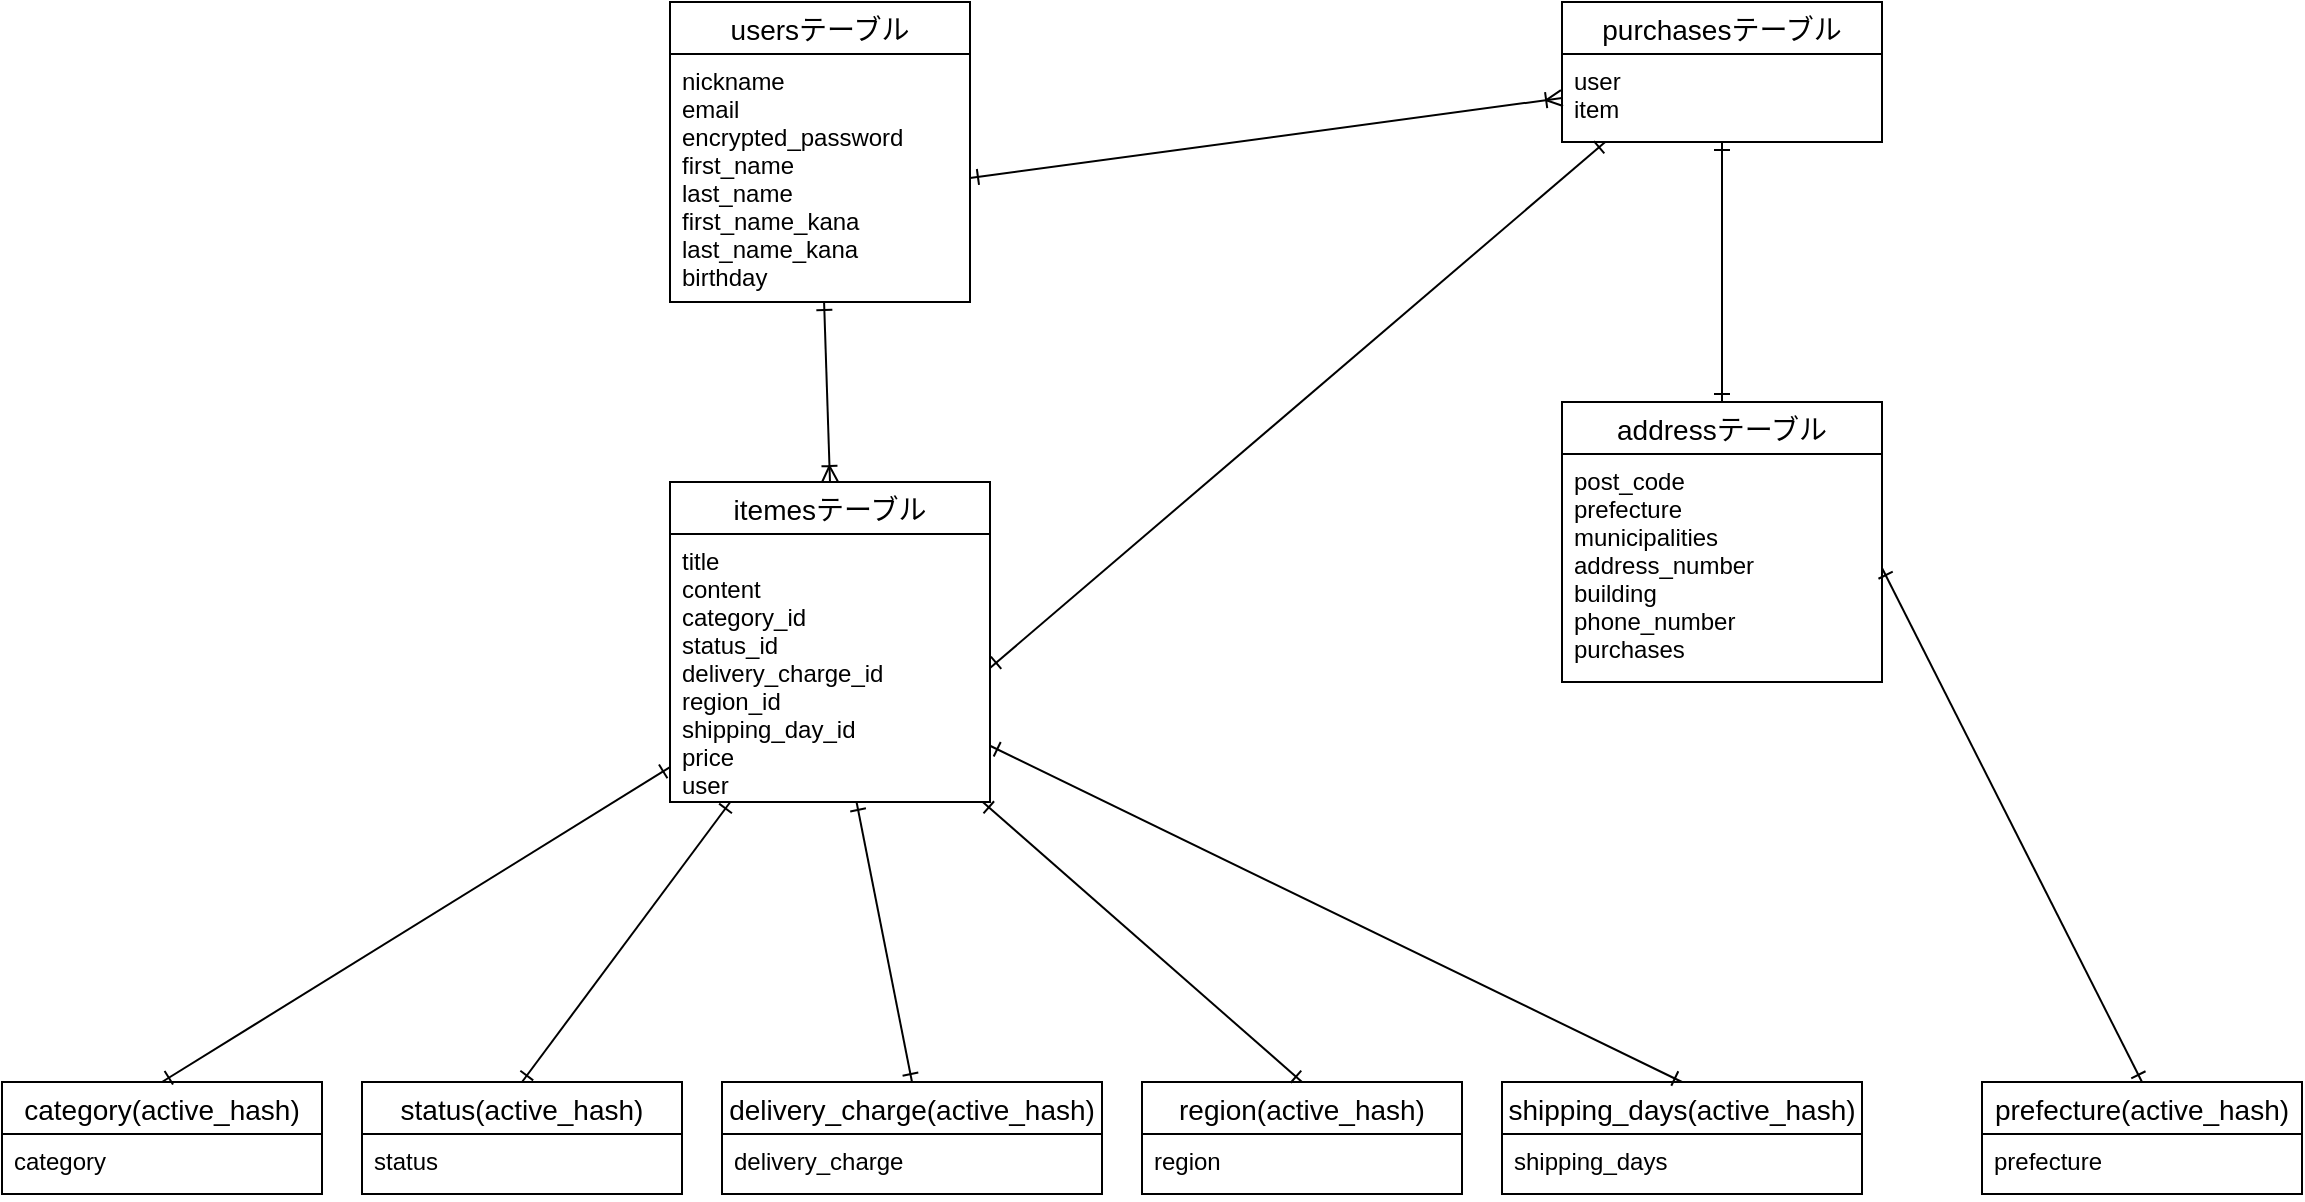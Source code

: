 <mxfile>
    <diagram id="hCgZHn5Z1w_JplDczkRR" name="ページ1">
        <mxGraphModel dx="800" dy="865" grid="1" gridSize="10" guides="1" tooltips="1" connect="1" arrows="1" fold="1" page="1" pageScale="1" pageWidth="827" pageHeight="1169" math="0" shadow="0">
            <root>
                <mxCell id="0"/>
                <mxCell id="1" parent="0"/>
                <mxCell id="49" value="usersテーブル" style="swimlane;fontStyle=0;childLayout=stackLayout;horizontal=1;startSize=26;horizontalStack=0;resizeParent=1;resizeParentMax=0;resizeLast=0;collapsible=1;marginBottom=0;align=center;fontSize=14;" vertex="1" parent="1">
                    <mxGeometry x="334" width="150" height="150" as="geometry"/>
                </mxCell>
                <mxCell id="52" value="nickname&#10;email&#10;encrypted_password&#10;first_name&#10;last_name&#10;first_name_kana&#10;last_name_kana&#10;birthday" style="text;strokeColor=none;fillColor=none;spacingLeft=4;spacingRight=4;overflow=hidden;rotatable=0;points=[[0,0.5],[1,0.5]];portConstraint=eastwest;fontSize=12;" vertex="1" parent="49">
                    <mxGeometry y="26" width="150" height="124" as="geometry"/>
                </mxCell>
                <mxCell id="53" value="itemesテーブル" style="swimlane;fontStyle=0;childLayout=stackLayout;horizontal=1;startSize=26;horizontalStack=0;resizeParent=1;resizeParentMax=0;resizeLast=0;collapsible=1;marginBottom=0;align=center;fontSize=14;" vertex="1" parent="1">
                    <mxGeometry x="334" y="240" width="160" height="160" as="geometry"/>
                </mxCell>
                <mxCell id="54" value="title&#10;content&#10;category_id&#10;status_id&#10;delivery_charge_id&#10;region_id&#10;shipping_day_id&#10;price&#10;user" style="text;strokeColor=none;fillColor=none;spacingLeft=4;spacingRight=4;overflow=hidden;rotatable=0;points=[[0,0.5],[1,0.5]];portConstraint=eastwest;fontSize=12;" vertex="1" parent="53">
                    <mxGeometry y="26" width="160" height="134" as="geometry"/>
                </mxCell>
                <mxCell id="57" value="purchasesテーブル" style="swimlane;fontStyle=0;childLayout=stackLayout;horizontal=1;startSize=26;horizontalStack=0;resizeParent=1;resizeParentMax=0;resizeLast=0;collapsible=1;marginBottom=0;align=center;fontSize=14;" vertex="1" parent="1">
                    <mxGeometry x="780" width="160" height="70" as="geometry"/>
                </mxCell>
                <mxCell id="58" value="user&#10;item" style="text;strokeColor=none;fillColor=none;spacingLeft=4;spacingRight=4;overflow=hidden;rotatable=0;points=[[0,0.5],[1,0.5]];portConstraint=eastwest;fontSize=12;" vertex="1" parent="57">
                    <mxGeometry y="26" width="160" height="44" as="geometry"/>
                </mxCell>
                <mxCell id="61" value="addressテーブル" style="swimlane;fontStyle=0;childLayout=stackLayout;horizontal=1;startSize=26;horizontalStack=0;resizeParent=1;resizeParentMax=0;resizeLast=0;collapsible=1;marginBottom=0;align=center;fontSize=14;" vertex="1" parent="1">
                    <mxGeometry x="780" y="200" width="160" height="140" as="geometry"/>
                </mxCell>
                <mxCell id="62" value="post_code&#10;prefecture&#10;municipalities&#10;address_number&#10;building&#10;phone_number&#10;purchases&#10;" style="text;strokeColor=none;fillColor=none;spacingLeft=4;spacingRight=4;overflow=hidden;rotatable=0;points=[[0,0.5],[1,0.5]];portConstraint=eastwest;fontSize=12;" vertex="1" parent="61">
                    <mxGeometry y="26" width="160" height="114" as="geometry"/>
                </mxCell>
                <mxCell id="107" style="edgeStyle=none;html=1;exitX=0.5;exitY=1;exitDx=0;exitDy=0;startArrow=ERone;startFill=0;endArrow=ERoneToMany;endFill=0;" edge="1" parent="61" source="61" target="62">
                    <mxGeometry relative="1" as="geometry"/>
                </mxCell>
                <mxCell id="65" value="category(active_hash)" style="swimlane;fontStyle=0;childLayout=stackLayout;horizontal=1;startSize=26;horizontalStack=0;resizeParent=1;resizeParentMax=0;resizeLast=0;collapsible=1;marginBottom=0;align=center;fontSize=14;" vertex="1" parent="1">
                    <mxGeometry y="540" width="160" height="56" as="geometry"/>
                </mxCell>
                <mxCell id="66" value="category" style="text;strokeColor=none;fillColor=none;spacingLeft=4;spacingRight=4;overflow=hidden;rotatable=0;points=[[0,0.5],[1,0.5]];portConstraint=eastwest;fontSize=12;" vertex="1" parent="65">
                    <mxGeometry y="26" width="160" height="30" as="geometry"/>
                </mxCell>
                <mxCell id="69" value="status(active_hash)" style="swimlane;fontStyle=0;childLayout=stackLayout;horizontal=1;startSize=26;horizontalStack=0;resizeParent=1;resizeParentMax=0;resizeLast=0;collapsible=1;marginBottom=0;align=center;fontSize=14;" vertex="1" parent="1">
                    <mxGeometry x="180" y="540" width="160" height="56" as="geometry"/>
                </mxCell>
                <mxCell id="70" value="status" style="text;strokeColor=none;fillColor=none;spacingLeft=4;spacingRight=4;overflow=hidden;rotatable=0;points=[[0,0.5],[1,0.5]];portConstraint=eastwest;fontSize=12;" vertex="1" parent="69">
                    <mxGeometry y="26" width="160" height="30" as="geometry"/>
                </mxCell>
                <mxCell id="73" value="delivery_charge(active_hash)" style="swimlane;fontStyle=0;childLayout=stackLayout;horizontal=1;startSize=26;horizontalStack=0;resizeParent=1;resizeParentMax=0;resizeLast=0;collapsible=1;marginBottom=0;align=center;fontSize=14;" vertex="1" parent="1">
                    <mxGeometry x="360" y="540" width="190" height="56" as="geometry"/>
                </mxCell>
                <mxCell id="74" value="delivery_charge" style="text;strokeColor=none;fillColor=none;spacingLeft=4;spacingRight=4;overflow=hidden;rotatable=0;points=[[0,0.5],[1,0.5]];portConstraint=eastwest;fontSize=12;" vertex="1" parent="73">
                    <mxGeometry y="26" width="190" height="30" as="geometry"/>
                </mxCell>
                <mxCell id="77" value="region(active_hash)" style="swimlane;fontStyle=0;childLayout=stackLayout;horizontal=1;startSize=26;horizontalStack=0;resizeParent=1;resizeParentMax=0;resizeLast=0;collapsible=1;marginBottom=0;align=center;fontSize=14;" vertex="1" parent="1">
                    <mxGeometry x="570" y="540" width="160" height="56" as="geometry"/>
                </mxCell>
                <mxCell id="78" value="region" style="text;strokeColor=none;fillColor=none;spacingLeft=4;spacingRight=4;overflow=hidden;rotatable=0;points=[[0,0.5],[1,0.5]];portConstraint=eastwest;fontSize=12;" vertex="1" parent="77">
                    <mxGeometry y="26" width="160" height="30" as="geometry"/>
                </mxCell>
                <mxCell id="81" value="shipping_days(active_hash)" style="swimlane;fontStyle=0;childLayout=stackLayout;horizontal=1;startSize=26;horizontalStack=0;resizeParent=1;resizeParentMax=0;resizeLast=0;collapsible=1;marginBottom=0;align=center;fontSize=14;" vertex="1" parent="1">
                    <mxGeometry x="750" y="540" width="180" height="56" as="geometry"/>
                </mxCell>
                <mxCell id="82" value="shipping_days" style="text;strokeColor=none;fillColor=none;spacingLeft=4;spacingRight=4;overflow=hidden;rotatable=0;points=[[0,0.5],[1,0.5]];portConstraint=eastwest;fontSize=12;" vertex="1" parent="81">
                    <mxGeometry y="26" width="180" height="30" as="geometry"/>
                </mxCell>
                <mxCell id="87" style="edgeStyle=none;html=1;entryX=0.5;entryY=0;entryDx=0;entryDy=0;endArrow=ERone;endFill=0;startArrow=ERone;startFill=0;" edge="1" parent="1" source="54" target="65">
                    <mxGeometry relative="1" as="geometry"/>
                </mxCell>
                <mxCell id="88" style="edgeStyle=none;html=1;entryX=0.5;entryY=0;entryDx=0;entryDy=0;endArrow=ERone;endFill=0;startArrow=ERone;startFill=0;" edge="1" parent="1" source="54" target="69">
                    <mxGeometry relative="1" as="geometry"/>
                </mxCell>
                <mxCell id="89" style="edgeStyle=none;html=1;entryX=0.5;entryY=0;entryDx=0;entryDy=0;endArrow=ERone;endFill=0;startArrow=ERone;startFill=0;" edge="1" parent="1" source="54" target="73">
                    <mxGeometry relative="1" as="geometry"/>
                </mxCell>
                <mxCell id="90" style="edgeStyle=none;html=1;entryX=0.5;entryY=0;entryDx=0;entryDy=0;endArrow=ERone;endFill=0;startArrow=ERone;startFill=0;" edge="1" parent="1" source="54" target="77">
                    <mxGeometry relative="1" as="geometry"/>
                </mxCell>
                <mxCell id="92" style="edgeStyle=none;html=1;entryX=0.5;entryY=0;entryDx=0;entryDy=0;endArrow=ERone;endFill=0;startArrow=ERone;startFill=0;" edge="1" parent="1" source="54" target="81">
                    <mxGeometry relative="1" as="geometry"/>
                </mxCell>
                <mxCell id="93" value="prefecture(active_hash)" style="swimlane;fontStyle=0;childLayout=stackLayout;horizontal=1;startSize=26;horizontalStack=0;resizeParent=1;resizeParentMax=0;resizeLast=0;collapsible=1;marginBottom=0;align=center;fontSize=14;" vertex="1" parent="1">
                    <mxGeometry x="990" y="540" width="160" height="56" as="geometry"/>
                </mxCell>
                <mxCell id="94" value="prefecture" style="text;strokeColor=none;fillColor=none;spacingLeft=4;spacingRight=4;overflow=hidden;rotatable=0;points=[[0,0.5],[1,0.5]];portConstraint=eastwest;fontSize=12;" vertex="1" parent="93">
                    <mxGeometry y="26" width="160" height="30" as="geometry"/>
                </mxCell>
                <mxCell id="97" style="edgeStyle=none;html=1;exitX=1;exitY=0.5;exitDx=0;exitDy=0;entryX=0.5;entryY=0;entryDx=0;entryDy=0;endArrow=ERone;endFill=0;startArrow=ERone;startFill=0;" edge="1" parent="1" source="62" target="93">
                    <mxGeometry relative="1" as="geometry"/>
                </mxCell>
                <mxCell id="102" style="edgeStyle=none;html=1;entryX=0.5;entryY=0;entryDx=0;entryDy=0;startArrow=ERone;startFill=0;endArrow=ERone;endFill=0;" edge="1" parent="1" source="58" target="61">
                    <mxGeometry relative="1" as="geometry"/>
                </mxCell>
                <mxCell id="104" style="edgeStyle=none;html=1;entryX=0;entryY=0.5;entryDx=0;entryDy=0;startArrow=ERone;startFill=0;endArrow=ERoneToMany;endFill=0;exitX=1;exitY=0.5;exitDx=0;exitDy=0;" edge="1" parent="1" source="52" target="58">
                    <mxGeometry relative="1" as="geometry">
                        <mxPoint x="500" y="140" as="sourcePoint"/>
                    </mxGeometry>
                </mxCell>
                <mxCell id="105" style="edgeStyle=none;html=1;exitX=1;exitY=0.5;exitDx=0;exitDy=0;entryX=0.135;entryY=1;entryDx=0;entryDy=0;startArrow=ERone;startFill=0;endArrow=ERone;endFill=0;entryPerimeter=0;" edge="1" parent="1" source="54" target="58">
                    <mxGeometry relative="1" as="geometry"/>
                </mxCell>
                <mxCell id="106" style="edgeStyle=none;html=1;entryX=0.5;entryY=0;entryDx=0;entryDy=0;startArrow=ERone;startFill=0;endArrow=ERoneToMany;endFill=0;" edge="1" parent="1" source="52" target="53">
                    <mxGeometry relative="1" as="geometry"/>
                </mxCell>
            </root>
        </mxGraphModel>
    </diagram>
</mxfile>